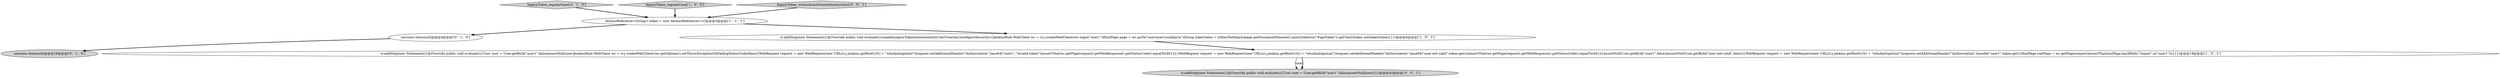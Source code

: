 digraph {
5 [style = filled, label = "sessions.then(null)@@@16@@@['0', '1', '0']", fillcolor = lightgray, shape = ellipse image = "AAA0AAABBB2BBB"];
7 [style = filled, label = "rr.addStep(new Statement(){@Override public void evaluate(){User user = User.getById(\"user1\",false)assertNull(user)}})@@@45@@@['0', '0', '1']", fillcolor = lightgray, shape = ellipse image = "AAA0AAABBB3BBB"];
6 [style = filled, label = "sessions.then(null)@@@4@@@['0', '1', '0']", fillcolor = white, shape = ellipse image = "AAA0AAABBB2BBB"];
4 [style = filled, label = "legacyToken_regularCase['0', '1', '0']", fillcolor = lightgray, shape = diamond image = "AAA0AAABBB2BBB"];
0 [style = filled, label = "rr.addStep(new Statement(){@Override public void evaluate(){enableLegacyTokenGenerationOnUserCreation()configureSecurity(){JenkinsRule.WebClient wc = rr.j.createWebClient()wc.login(\"user1\")HtmlPage page = wc.goTo(\"user/user1/configure\")String tokenValue = ((HtmlTextInput)page.getDocumentElement().querySelector(\"#apiToken\")).getText()token.set(tokenValue)}}})@@@4@@@['1', '0', '1']", fillcolor = white, shape = ellipse image = "AAA0AAABBB1BBB"];
2 [style = filled, label = "rr.addStep(new Statement(){@Override public void evaluate(){User user = User.getById(\"user1\",false)assertNull(user)JenkinsRule.WebClient wc = rr.j.createWebClient()wc.getOptions().setThrowExceptionOnFailingStatusCode(false){WebRequest request = new WebRequest(new URL(rr.j.jenkins.getRootUrl() + \"whoAmI/api/xml\"))request.setAdditionalHeader(\"Authorization\",base64(\"user1\",\"invalid-token\"))assertThat(wc.getPage(request).getWebResponse().getStatusCode(),equalTo(401))}{WebRequest request = new WebRequest(new URL(rr.j.jenkins.getRootUrl() + \"whoAmI/api/xml\"))request.setAdditionalHeader(\"Authorization\",base64(\"user-not-valid\",token.get()))assertThat(wc.getPage(request).getWebResponse().getStatusCode(),equalTo(401))}assertNull(User.getById(\"user1\",false))assertNull(User.getById(\"user-not-valid\",false)){WebRequest request = new WebRequest(new URL(rr.j.jenkins.getRootUrl() + \"whoAmI/api/xml\"))request.setAdditionalHeader(\"Authorization\",base64(\"user1\",token.get()))XmlPage xmlPage = wc.getPage(request)assertThat(xmlPage,hasXPath(\"//name\",is(\"user1\")))}}})@@@18@@@['1', '0', '1']", fillcolor = white, shape = ellipse image = "AAA0AAABBB1BBB"];
1 [style = filled, label = "legacyToken_regularCase['1', '0', '0']", fillcolor = lightgray, shape = diamond image = "AAA0AAABBB1BBB"];
3 [style = filled, label = "AtomicReference<String> token = new AtomicReference<>()@@@3@@@['1', '1', '1']", fillcolor = white, shape = ellipse image = "AAA0AAABBB1BBB"];
8 [style = filled, label = "legacyToken_withoutLastGrantedAuthorities['0', '0', '1']", fillcolor = lightgray, shape = diamond image = "AAA0AAABBB3BBB"];
1->3 [style = bold, label=""];
4->3 [style = bold, label=""];
3->6 [style = bold, label=""];
6->5 [style = bold, label=""];
2->7 [style = solid, label="user"];
2->7 [style = bold, label=""];
3->0 [style = bold, label=""];
0->2 [style = bold, label=""];
8->3 [style = bold, label=""];
}
